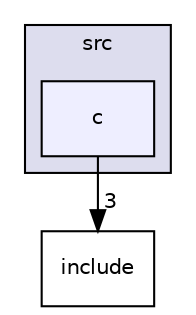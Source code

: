 digraph "src/c" {
  compound=true
  node [ fontsize="10", fontname="Helvetica"];
  edge [ labelfontsize="10", labelfontname="Helvetica"];
  subgraph clusterdir_68267d1309a1af8e8297ef4c3efbcdba {
    graph [ bgcolor="#ddddee", pencolor="black", label="src" fontname="Helvetica", fontsize="10", URL="dir_68267d1309a1af8e8297ef4c3efbcdba.html"]
  dir_3b19ecf29356981f494745fbef7e56bf [shape=box, label="c", style="filled", fillcolor="#eeeeff", pencolor="black", URL="dir_3b19ecf29356981f494745fbef7e56bf.html"];
  }
  dir_d44c64559bbebec7f509842c48db8b23 [shape=box label="include" URL="dir_d44c64559bbebec7f509842c48db8b23.html"];
  dir_3b19ecf29356981f494745fbef7e56bf->dir_d44c64559bbebec7f509842c48db8b23 [headlabel="3", labeldistance=1.5 headhref="dir_000005_000003.html"];
}
